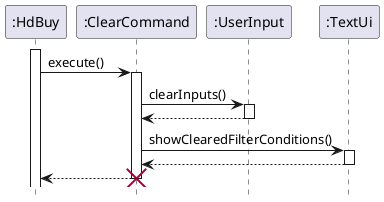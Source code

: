 @startuml
'https://plantuml.com/sequence-diagram

hide footbox

activate ":HdBuy"
":HdBuy" -> ":ClearCommand": execute()
        activate ":ClearCommand"
        ":ClearCommand" -> ":UserInput": clearInputs()
        activate ":UserInput"
        ":ClearCommand" <-- ":UserInput"
        deactivate ":UserInput"
        ":ClearCommand" -> ":TextUi": showClearedFilterConditions()
        activate ":TextUi"
        ":ClearCommand" <-- ":TextUi"
        deactivate ":TextUi"
        ":HdBuy" <-- ":ClearCommand"
        destroy ":ClearCommand"
@enduml